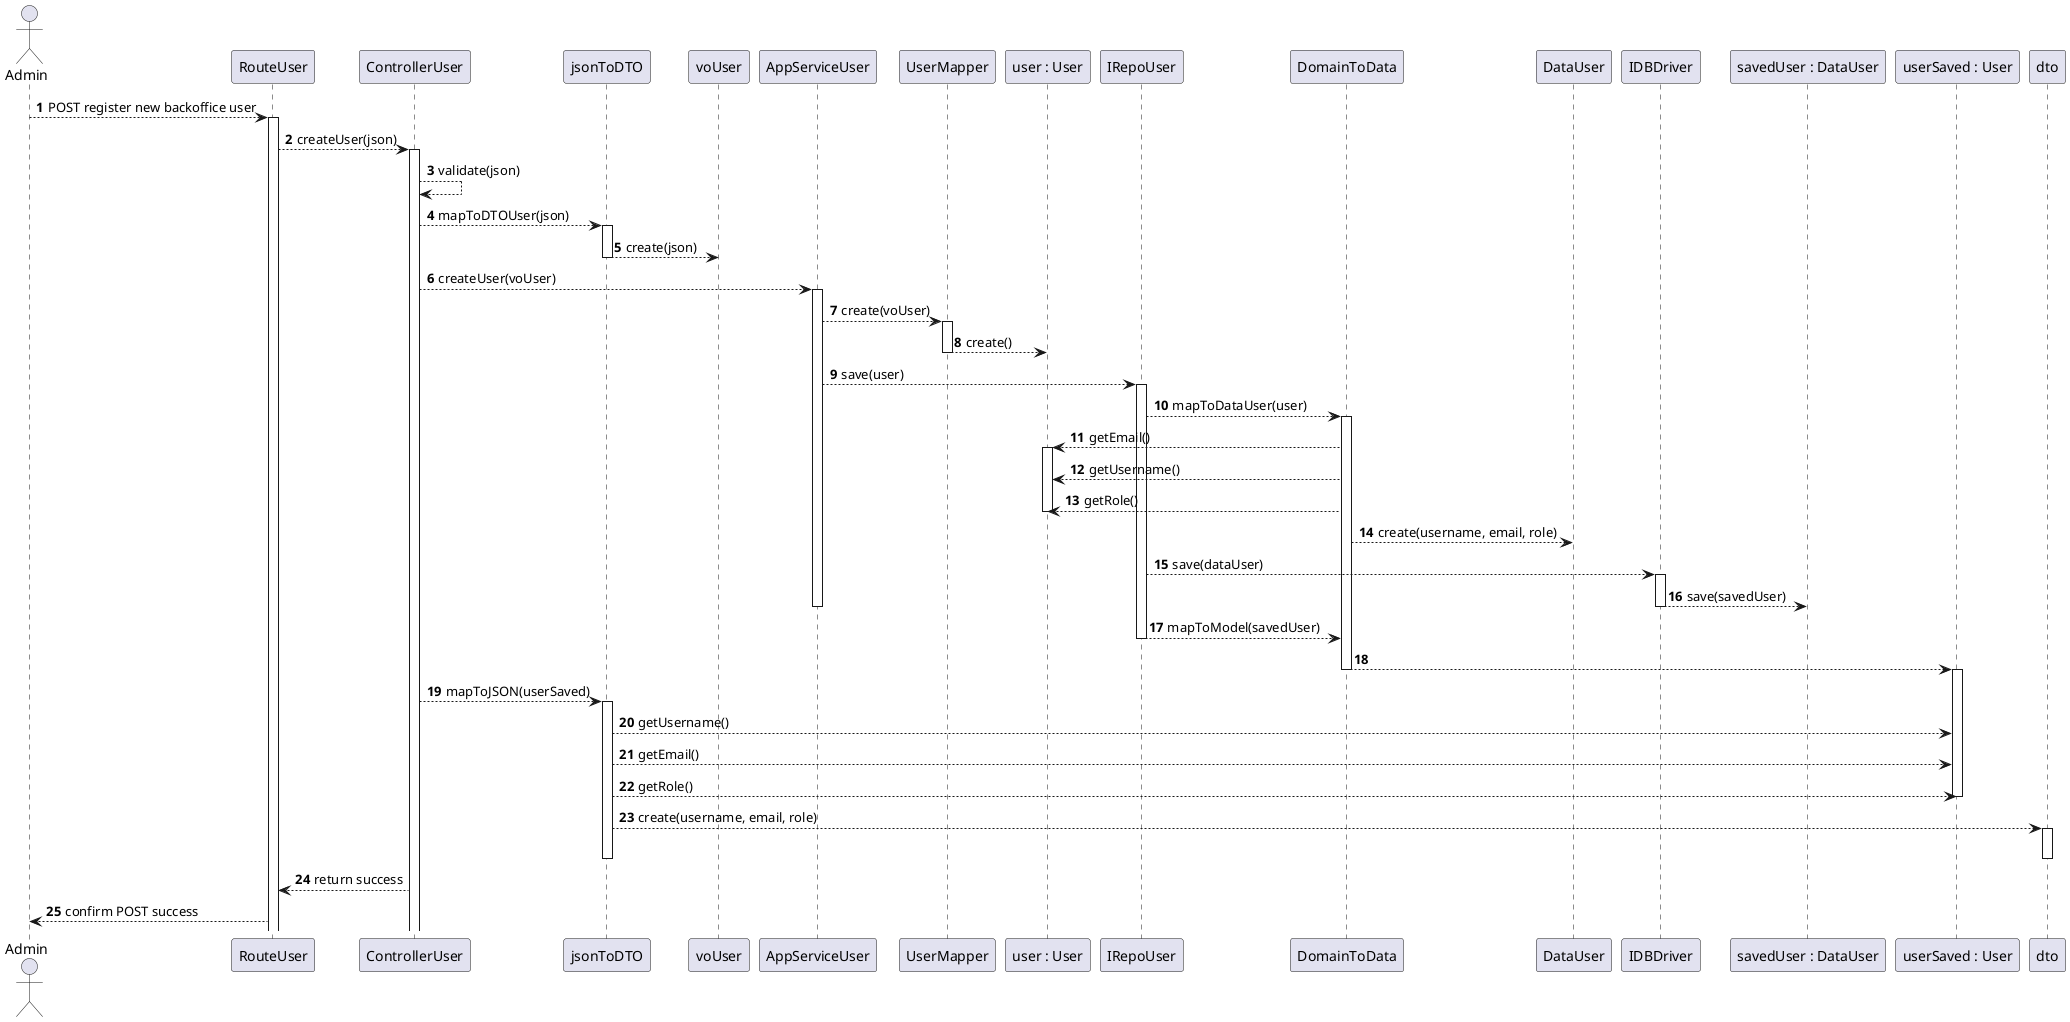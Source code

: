 @startuml
'https://plantuml.com/sequence-diagram

autonumber

actor "Admin" as adm

participant RouteUser as rt
participant ControllerUser as ct
participant jsonToDTO as jdto
participant voUser as vo
participant AppServiceUser as asu
participant UserMapper as ifu
participant "user : User" as u
participant IRepoUser as iru
participant DomainToData as dtd
participant DataUser as du
participant IDBDriver as dbd
participant "savedUser : DataUser" as sdu
participant "userSaved : User" as us

adm --> rt : POST register new backoffice user
activate rt
rt --> ct : createUser(json)
activate ct
ct --> ct : validate(json)
ct --> jdto : mapToDTOUser(json)
activate jdto
jdto --> vo : create(json)

deactivate jdto
ct --> asu : createUser(voUser)
activate asu
asu --> ifu : create(voUser)
activate ifu
ifu --> u : create()
deactivate ifu
asu --> iru : save(user)
activate iru
iru --> dtd : mapToDataUser(user)
activate dtd
dtd --> u : getEmail()
activate u
dtd --> u : getUsername()
dtd --> u : getRole()
deactivate u
dtd --> du : create(username, email, role)
iru --> dbd : save(dataUser)
activate dbd
dbd --> sdu : save(savedUser)
deactivate dbd
deactivate asu
iru --> dtd : mapToModel(savedUser)
deactivate iru
dtd --> us
deactivate dtd
activate us
ct --> jdto : mapToJSON(userSaved)
activate jdto
jdto --> us : getUsername()
jdto --> us : getEmail()
jdto --> us : getRole()
deactivate us
jdto --> dto : create(username, email, role)
activate dto
deactivate jdto
deactivate dto
ct --> rt : return success
rt --> adm : confirm POST success

@enduml